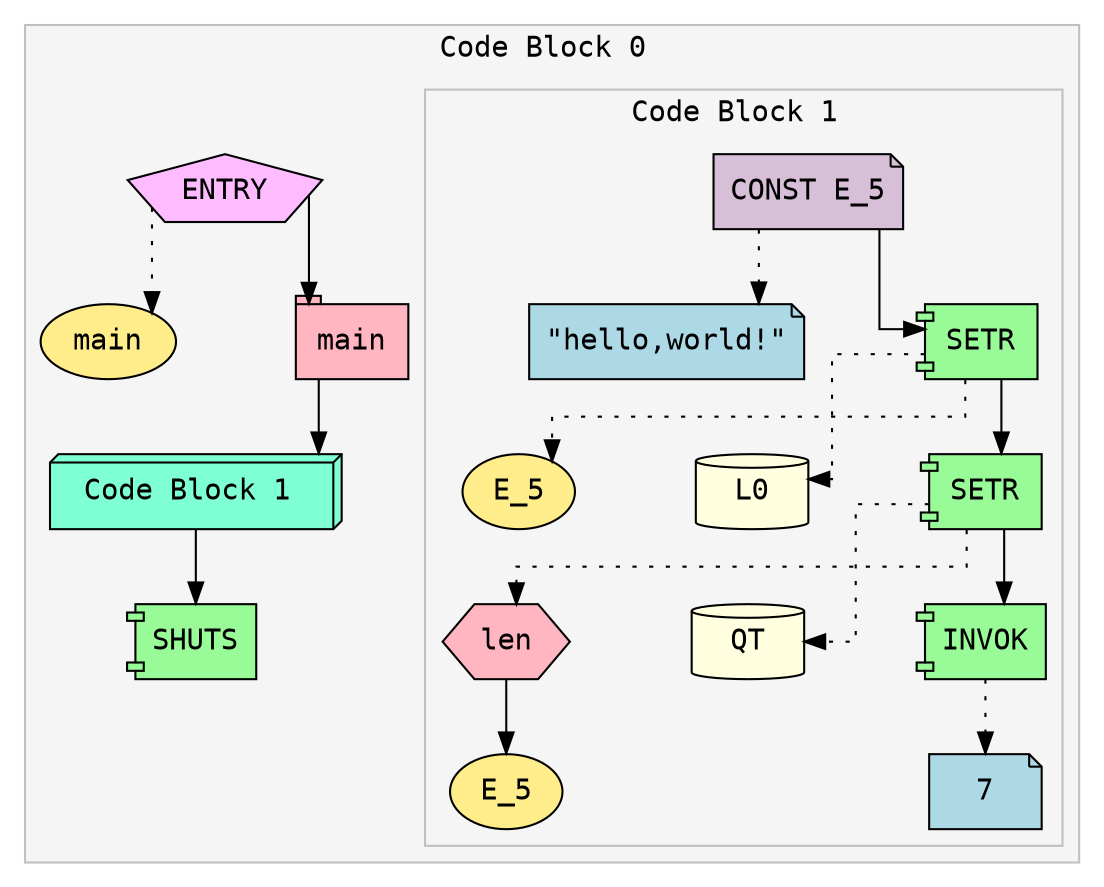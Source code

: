 digraph ir {
splines=ortho;
nodesep=0.8;
ranksep=0.5;
subgraph cluster_0 {
label="Code Block 0 ";
style=filled;
color=gray;
fillcolor=whitesmoke;
fontname="Courier";
Expr_1 [shape=pentagon style=filled fillcolor=plum1 fontname="Courier" label="ENTRY"]
Expr_2 [shape=ellipse style=filled fillcolor=lightgoldenrod1 fontname="Courier" label="main"]
Expr_1 -> Expr_2 [style=dotted]
Expr_3 [shape=tab style=filled fillcolor=lightpink fontname="Courier" label="main"]
Expr_1 -> Expr_3;
subgraph cluster_4 {
label="Code Block 1 ";
style=filled;
color=gray;
fillcolor=whitesmoke;
fontname="Courier";
Expr_5 [shape=note style=filled fillcolor=thistle fontname="Courier" label="CONST E_5"]
Expr_6 [shape=note style=filled fillcolor=lightblue fontname="Courier" label="\"hello,world!\""]
Expr_5 -> Expr_6 [style=dotted]
Expr_7 [shape=component style=filled fillcolor=palegreen fontname="Courier" label="SETR"]
Expr_8 [shape=ellipse style=filled fillcolor=lightgoldenrod1 fontname="Courier" label="E_5"]
Expr_7 -> Expr_8 [style=dotted]
Expr_9 [shape=cylinder style=filled fillcolor=lightyellow fontname="Courier" label="L0"]
Expr_7 -> Expr_9 [style=dotted]
Expr_5 -> Expr_7;
Expr_10 [shape=component style=filled fillcolor=palegreen fontname="Courier" label="SETR"]
Expr_11 [shape=hexagon style=filled fillcolor=lightpink fontname="Courier" label="len"]
Expr_12 [shape=ellipse style=filled fillcolor=lightgoldenrod1 fontname="Courier" label="E_5"]
Expr_11 -> Expr_12
Expr_10 -> Expr_11 [style=dotted]
Expr_13 [shape=cylinder style=filled fillcolor=lightyellow fontname="Courier" label="QT"]
Expr_10 -> Expr_13 [style=dotted]
Expr_7 -> Expr_10;
Expr_14 [shape=component style=filled fillcolor=palegreen fontname="Courier" label="INVOK"]
Expr_15 [shape=note style=filled fillcolor=lightblue fontname="Courier" label="7"]
Expr_14 -> Expr_15 [style=dotted]
Expr_10 -> Expr_14;
}
Expr_4 [shape=box3d style=filled fillcolor=aquamarine fontname="Courier" label=" Code Block 1  "]
Expr_3 -> Expr_4;
Expr_16 [shape=component style=filled fillcolor=palegreen fontname="Courier" label="SHUTS"]
Expr_4 -> Expr_16;
}
}
